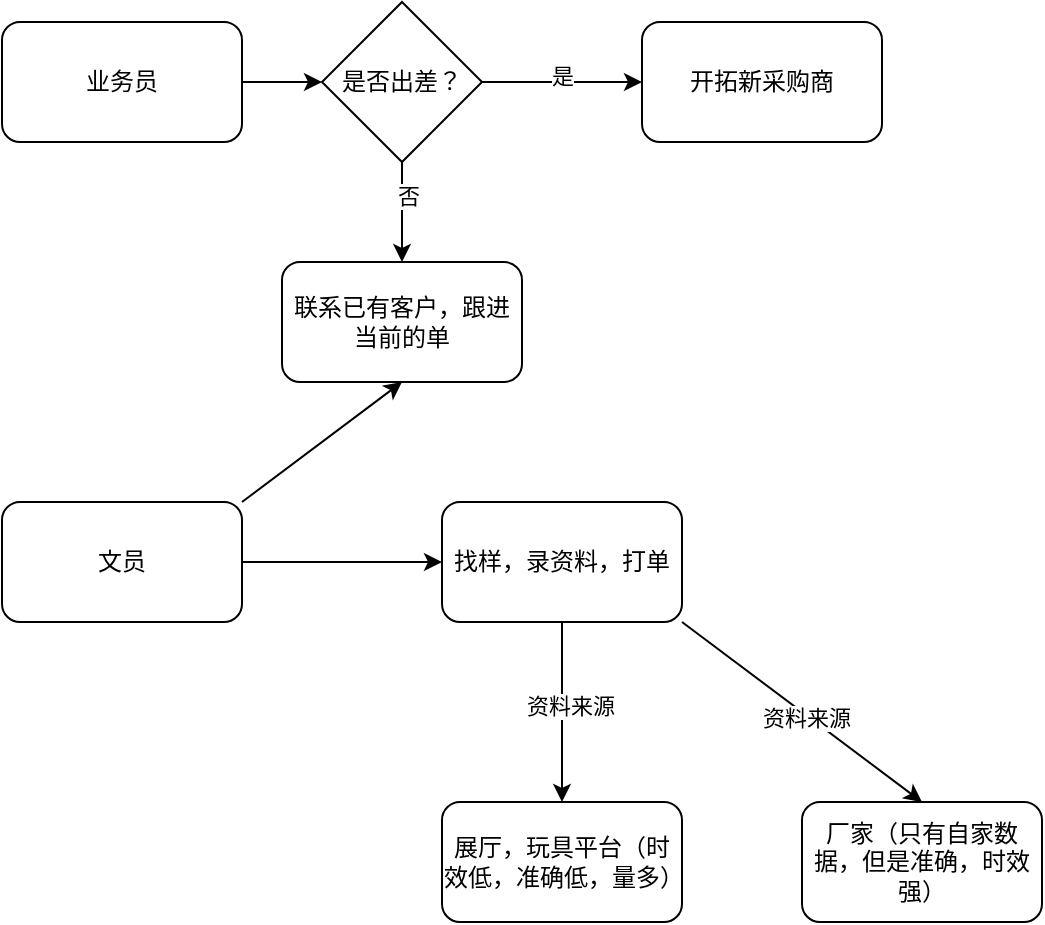 <mxfile version="24.1.0" type="device">
  <diagram id="C5RBs43oDa-KdzZeNtuy" name="Page-1">
    <mxGraphModel dx="1434" dy="836" grid="1" gridSize="10" guides="1" tooltips="1" connect="1" arrows="1" fold="1" page="1" pageScale="1" pageWidth="827" pageHeight="1169" math="0" shadow="0">
      <root>
        <mxCell id="WIyWlLk6GJQsqaUBKTNV-0" />
        <mxCell id="WIyWlLk6GJQsqaUBKTNV-1" parent="WIyWlLk6GJQsqaUBKTNV-0" />
        <mxCell id="65HMh1FXRcN_qesPH4HS-0" value="业务员" style="rounded=1;whiteSpace=wrap;html=1;" vertex="1" parent="WIyWlLk6GJQsqaUBKTNV-1">
          <mxGeometry x="40" y="40" width="120" height="60" as="geometry" />
        </mxCell>
        <mxCell id="65HMh1FXRcN_qesPH4HS-2" value="开拓新采购商" style="rounded=1;whiteSpace=wrap;html=1;" vertex="1" parent="WIyWlLk6GJQsqaUBKTNV-1">
          <mxGeometry x="360" y="40" width="120" height="60" as="geometry" />
        </mxCell>
        <mxCell id="65HMh1FXRcN_qesPH4HS-3" value="是否出差？" style="rhombus;whiteSpace=wrap;html=1;" vertex="1" parent="WIyWlLk6GJQsqaUBKTNV-1">
          <mxGeometry x="200" y="30" width="80" height="80" as="geometry" />
        </mxCell>
        <mxCell id="65HMh1FXRcN_qesPH4HS-4" value="" style="endArrow=classic;html=1;rounded=0;entryX=0;entryY=0.5;entryDx=0;entryDy=0;exitX=1;exitY=0.5;exitDx=0;exitDy=0;" edge="1" parent="WIyWlLk6GJQsqaUBKTNV-1" source="65HMh1FXRcN_qesPH4HS-0" target="65HMh1FXRcN_qesPH4HS-3">
          <mxGeometry width="50" height="50" relative="1" as="geometry">
            <mxPoint x="390" y="250" as="sourcePoint" />
            <mxPoint x="440" y="200" as="targetPoint" />
          </mxGeometry>
        </mxCell>
        <mxCell id="65HMh1FXRcN_qesPH4HS-5" value="" style="endArrow=classic;html=1;rounded=0;entryX=0;entryY=0.5;entryDx=0;entryDy=0;exitX=1;exitY=0.5;exitDx=0;exitDy=0;" edge="1" parent="WIyWlLk6GJQsqaUBKTNV-1" source="65HMh1FXRcN_qesPH4HS-3" target="65HMh1FXRcN_qesPH4HS-2">
          <mxGeometry width="50" height="50" relative="1" as="geometry">
            <mxPoint x="390" y="250" as="sourcePoint" />
            <mxPoint x="440" y="200" as="targetPoint" />
          </mxGeometry>
        </mxCell>
        <mxCell id="65HMh1FXRcN_qesPH4HS-6" value="是" style="edgeLabel;html=1;align=center;verticalAlign=middle;resizable=0;points=[];" vertex="1" connectable="0" parent="65HMh1FXRcN_qesPH4HS-5">
          <mxGeometry y="3" relative="1" as="geometry">
            <mxPoint as="offset" />
          </mxGeometry>
        </mxCell>
        <mxCell id="65HMh1FXRcN_qesPH4HS-7" value="" style="endArrow=classic;html=1;rounded=0;exitX=0.5;exitY=1;exitDx=0;exitDy=0;" edge="1" parent="WIyWlLk6GJQsqaUBKTNV-1" source="65HMh1FXRcN_qesPH4HS-3" target="65HMh1FXRcN_qesPH4HS-8">
          <mxGeometry width="50" height="50" relative="1" as="geometry">
            <mxPoint x="390" y="250" as="sourcePoint" />
            <mxPoint x="240" y="160" as="targetPoint" />
          </mxGeometry>
        </mxCell>
        <mxCell id="65HMh1FXRcN_qesPH4HS-9" value="否" style="edgeLabel;html=1;align=center;verticalAlign=middle;resizable=0;points=[];" vertex="1" connectable="0" parent="65HMh1FXRcN_qesPH4HS-7">
          <mxGeometry x="-0.32" y="3" relative="1" as="geometry">
            <mxPoint as="offset" />
          </mxGeometry>
        </mxCell>
        <mxCell id="65HMh1FXRcN_qesPH4HS-8" value="联系已有客户，跟进当前的单" style="rounded=1;whiteSpace=wrap;html=1;" vertex="1" parent="WIyWlLk6GJQsqaUBKTNV-1">
          <mxGeometry x="180" y="160" width="120" height="60" as="geometry" />
        </mxCell>
        <mxCell id="65HMh1FXRcN_qesPH4HS-10" value="文员" style="rounded=1;whiteSpace=wrap;html=1;" vertex="1" parent="WIyWlLk6GJQsqaUBKTNV-1">
          <mxGeometry x="40" y="280" width="120" height="60" as="geometry" />
        </mxCell>
        <mxCell id="65HMh1FXRcN_qesPH4HS-11" value="" style="endArrow=classic;html=1;rounded=0;entryX=0.5;entryY=1;entryDx=0;entryDy=0;exitX=1;exitY=0;exitDx=0;exitDy=0;" edge="1" parent="WIyWlLk6GJQsqaUBKTNV-1" source="65HMh1FXRcN_qesPH4HS-10" target="65HMh1FXRcN_qesPH4HS-8">
          <mxGeometry width="50" height="50" relative="1" as="geometry">
            <mxPoint x="320" y="360" as="sourcePoint" />
            <mxPoint x="370" y="310" as="targetPoint" />
          </mxGeometry>
        </mxCell>
        <mxCell id="65HMh1FXRcN_qesPH4HS-12" value="找样，录资料，打单" style="rounded=1;whiteSpace=wrap;html=1;" vertex="1" parent="WIyWlLk6GJQsqaUBKTNV-1">
          <mxGeometry x="260" y="280" width="120" height="60" as="geometry" />
        </mxCell>
        <mxCell id="65HMh1FXRcN_qesPH4HS-13" value="" style="endArrow=classic;html=1;rounded=0;entryX=0;entryY=0.5;entryDx=0;entryDy=0;exitX=1;exitY=0.5;exitDx=0;exitDy=0;" edge="1" parent="WIyWlLk6GJQsqaUBKTNV-1" source="65HMh1FXRcN_qesPH4HS-10" target="65HMh1FXRcN_qesPH4HS-12">
          <mxGeometry width="50" height="50" relative="1" as="geometry">
            <mxPoint x="220" y="470" as="sourcePoint" />
            <mxPoint x="270" y="420" as="targetPoint" />
          </mxGeometry>
        </mxCell>
        <mxCell id="65HMh1FXRcN_qesPH4HS-14" value="展厅，玩具平台（时效低，准确低，量多）" style="rounded=1;whiteSpace=wrap;html=1;" vertex="1" parent="WIyWlLk6GJQsqaUBKTNV-1">
          <mxGeometry x="260" y="430" width="120" height="60" as="geometry" />
        </mxCell>
        <mxCell id="65HMh1FXRcN_qesPH4HS-15" value="" style="endArrow=classic;html=1;rounded=0;exitX=0.5;exitY=1;exitDx=0;exitDy=0;entryX=0.5;entryY=0;entryDx=0;entryDy=0;" edge="1" parent="WIyWlLk6GJQsqaUBKTNV-1" source="65HMh1FXRcN_qesPH4HS-12" target="65HMh1FXRcN_qesPH4HS-14">
          <mxGeometry width="50" height="50" relative="1" as="geometry">
            <mxPoint x="450" y="390" as="sourcePoint" />
            <mxPoint x="500" y="340" as="targetPoint" />
          </mxGeometry>
        </mxCell>
        <mxCell id="65HMh1FXRcN_qesPH4HS-16" value="资料来源" style="edgeLabel;html=1;align=center;verticalAlign=middle;resizable=0;points=[];" vertex="1" connectable="0" parent="65HMh1FXRcN_qesPH4HS-15">
          <mxGeometry x="-0.067" y="4" relative="1" as="geometry">
            <mxPoint as="offset" />
          </mxGeometry>
        </mxCell>
        <mxCell id="65HMh1FXRcN_qesPH4HS-17" value="厂家（只有自家数据，但是准确，时效强）" style="rounded=1;whiteSpace=wrap;html=1;" vertex="1" parent="WIyWlLk6GJQsqaUBKTNV-1">
          <mxGeometry x="440" y="430" width="120" height="60" as="geometry" />
        </mxCell>
        <mxCell id="65HMh1FXRcN_qesPH4HS-18" value="" style="endArrow=classic;html=1;rounded=0;exitX=1;exitY=1;exitDx=0;exitDy=0;entryX=0.5;entryY=0;entryDx=0;entryDy=0;" edge="1" parent="WIyWlLk6GJQsqaUBKTNV-1" source="65HMh1FXRcN_qesPH4HS-12" target="65HMh1FXRcN_qesPH4HS-17">
          <mxGeometry width="50" height="50" relative="1" as="geometry">
            <mxPoint x="520" y="360" as="sourcePoint" />
            <mxPoint x="570" y="310" as="targetPoint" />
          </mxGeometry>
        </mxCell>
        <mxCell id="65HMh1FXRcN_qesPH4HS-19" value="资料来源" style="edgeLabel;html=1;align=center;verticalAlign=middle;resizable=0;points=[];" vertex="1" connectable="0" parent="65HMh1FXRcN_qesPH4HS-18">
          <mxGeometry x="0.045" y="-1" relative="1" as="geometry">
            <mxPoint as="offset" />
          </mxGeometry>
        </mxCell>
      </root>
    </mxGraphModel>
  </diagram>
</mxfile>
